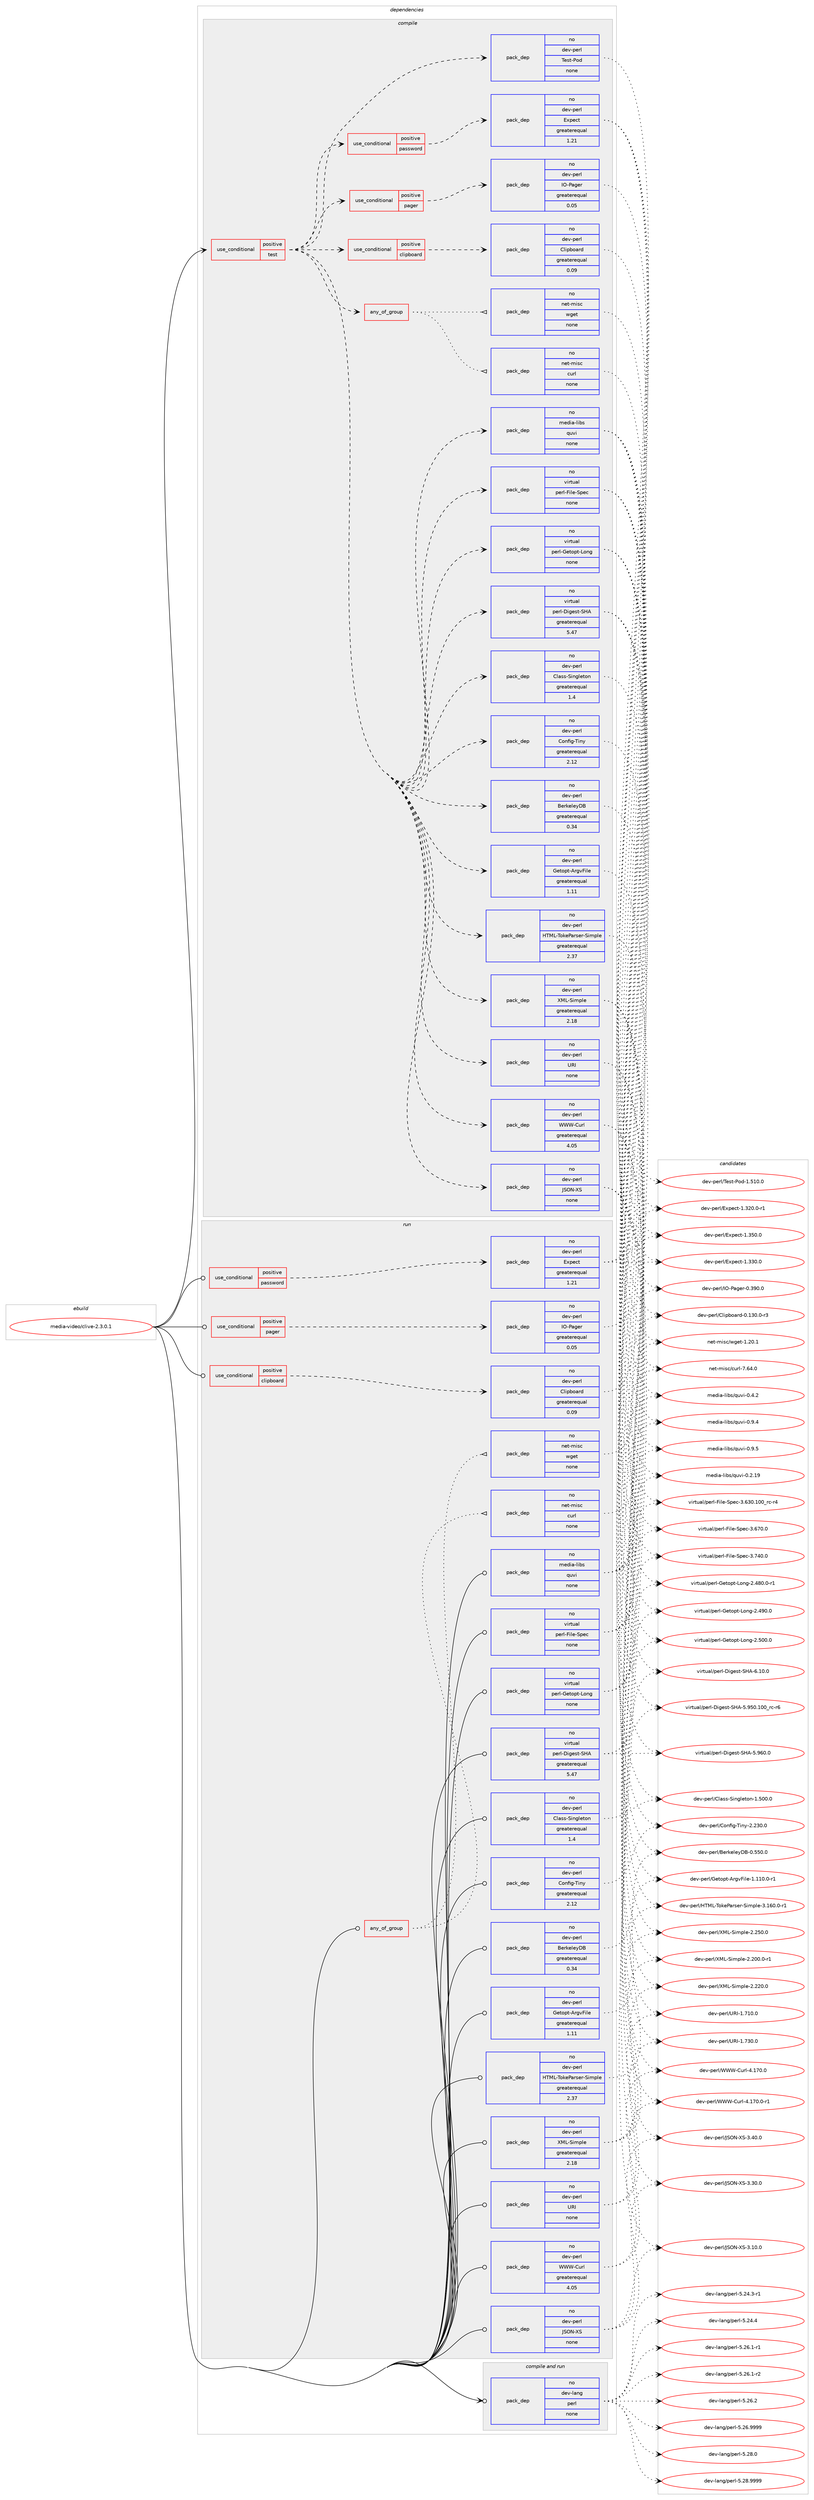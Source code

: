 digraph prolog {

# *************
# Graph options
# *************

newrank=true;
concentrate=true;
compound=true;
graph [rankdir=LR,fontname=Helvetica,fontsize=10,ranksep=1.5];#, ranksep=2.5, nodesep=0.2];
edge  [arrowhead=vee];
node  [fontname=Helvetica,fontsize=10];

# **********
# The ebuild
# **********

subgraph cluster_leftcol {
color=gray;
rank=same;
label=<<i>ebuild</i>>;
id [label="media-video/clive-2.3.0.1", color=red, width=4, href="../media-video/clive-2.3.0.1.svg"];
}

# ****************
# The dependencies
# ****************

subgraph cluster_midcol {
color=gray;
label=<<i>dependencies</i>>;
subgraph cluster_compile {
fillcolor="#eeeeee";
style=filled;
label=<<i>compile</i>>;
subgraph cond439427 {
dependency1635261 [label=<<TABLE BORDER="0" CELLBORDER="1" CELLSPACING="0" CELLPADDING="4"><TR><TD ROWSPAN="3" CELLPADDING="10">use_conditional</TD></TR><TR><TD>positive</TD></TR><TR><TD>test</TD></TR></TABLE>>, shape=none, color=red];
subgraph pack1169428 {
dependency1635262 [label=<<TABLE BORDER="0" CELLBORDER="1" CELLSPACING="0" CELLPADDING="4" WIDTH="220"><TR><TD ROWSPAN="6" CELLPADDING="30">pack_dep</TD></TR><TR><TD WIDTH="110">no</TD></TR><TR><TD>dev-perl</TD></TR><TR><TD>Test-Pod</TD></TR><TR><TD>none</TD></TR><TR><TD></TD></TR></TABLE>>, shape=none, color=blue];
}
dependency1635261:e -> dependency1635262:w [weight=20,style="dashed",arrowhead="vee"];
subgraph pack1169429 {
dependency1635263 [label=<<TABLE BORDER="0" CELLBORDER="1" CELLSPACING="0" CELLPADDING="4" WIDTH="220"><TR><TD ROWSPAN="6" CELLPADDING="30">pack_dep</TD></TR><TR><TD WIDTH="110">no</TD></TR><TR><TD>dev-perl</TD></TR><TR><TD>BerkeleyDB</TD></TR><TR><TD>greaterequal</TD></TR><TR><TD>0.34</TD></TR></TABLE>>, shape=none, color=blue];
}
dependency1635261:e -> dependency1635263:w [weight=20,style="dashed",arrowhead="vee"];
subgraph pack1169430 {
dependency1635264 [label=<<TABLE BORDER="0" CELLBORDER="1" CELLSPACING="0" CELLPADDING="4" WIDTH="220"><TR><TD ROWSPAN="6" CELLPADDING="30">pack_dep</TD></TR><TR><TD WIDTH="110">no</TD></TR><TR><TD>dev-perl</TD></TR><TR><TD>Config-Tiny</TD></TR><TR><TD>greaterequal</TD></TR><TR><TD>2.12</TD></TR></TABLE>>, shape=none, color=blue];
}
dependency1635261:e -> dependency1635264:w [weight=20,style="dashed",arrowhead="vee"];
subgraph pack1169431 {
dependency1635265 [label=<<TABLE BORDER="0" CELLBORDER="1" CELLSPACING="0" CELLPADDING="4" WIDTH="220"><TR><TD ROWSPAN="6" CELLPADDING="30">pack_dep</TD></TR><TR><TD WIDTH="110">no</TD></TR><TR><TD>virtual</TD></TR><TR><TD>perl-Digest-SHA</TD></TR><TR><TD>greaterequal</TD></TR><TR><TD>5.47</TD></TR></TABLE>>, shape=none, color=blue];
}
dependency1635261:e -> dependency1635265:w [weight=20,style="dashed",arrowhead="vee"];
subgraph pack1169432 {
dependency1635266 [label=<<TABLE BORDER="0" CELLBORDER="1" CELLSPACING="0" CELLPADDING="4" WIDTH="220"><TR><TD ROWSPAN="6" CELLPADDING="30">pack_dep</TD></TR><TR><TD WIDTH="110">no</TD></TR><TR><TD>dev-perl</TD></TR><TR><TD>HTML-TokeParser-Simple</TD></TR><TR><TD>greaterequal</TD></TR><TR><TD>2.37</TD></TR></TABLE>>, shape=none, color=blue];
}
dependency1635261:e -> dependency1635266:w [weight=20,style="dashed",arrowhead="vee"];
subgraph pack1169433 {
dependency1635267 [label=<<TABLE BORDER="0" CELLBORDER="1" CELLSPACING="0" CELLPADDING="4" WIDTH="220"><TR><TD ROWSPAN="6" CELLPADDING="30">pack_dep</TD></TR><TR><TD WIDTH="110">no</TD></TR><TR><TD>dev-perl</TD></TR><TR><TD>Class-Singleton</TD></TR><TR><TD>greaterequal</TD></TR><TR><TD>1.4</TD></TR></TABLE>>, shape=none, color=blue];
}
dependency1635261:e -> dependency1635267:w [weight=20,style="dashed",arrowhead="vee"];
subgraph pack1169434 {
dependency1635268 [label=<<TABLE BORDER="0" CELLBORDER="1" CELLSPACING="0" CELLPADDING="4" WIDTH="220"><TR><TD ROWSPAN="6" CELLPADDING="30">pack_dep</TD></TR><TR><TD WIDTH="110">no</TD></TR><TR><TD>dev-perl</TD></TR><TR><TD>WWW-Curl</TD></TR><TR><TD>greaterequal</TD></TR><TR><TD>4.05</TD></TR></TABLE>>, shape=none, color=blue];
}
dependency1635261:e -> dependency1635268:w [weight=20,style="dashed",arrowhead="vee"];
subgraph pack1169435 {
dependency1635269 [label=<<TABLE BORDER="0" CELLBORDER="1" CELLSPACING="0" CELLPADDING="4" WIDTH="220"><TR><TD ROWSPAN="6" CELLPADDING="30">pack_dep</TD></TR><TR><TD WIDTH="110">no</TD></TR><TR><TD>dev-perl</TD></TR><TR><TD>XML-Simple</TD></TR><TR><TD>greaterequal</TD></TR><TR><TD>2.18</TD></TR></TABLE>>, shape=none, color=blue];
}
dependency1635261:e -> dependency1635269:w [weight=20,style="dashed",arrowhead="vee"];
subgraph pack1169436 {
dependency1635270 [label=<<TABLE BORDER="0" CELLBORDER="1" CELLSPACING="0" CELLPADDING="4" WIDTH="220"><TR><TD ROWSPAN="6" CELLPADDING="30">pack_dep</TD></TR><TR><TD WIDTH="110">no</TD></TR><TR><TD>dev-perl</TD></TR><TR><TD>Getopt-ArgvFile</TD></TR><TR><TD>greaterequal</TD></TR><TR><TD>1.11</TD></TR></TABLE>>, shape=none, color=blue];
}
dependency1635261:e -> dependency1635270:w [weight=20,style="dashed",arrowhead="vee"];
subgraph pack1169437 {
dependency1635271 [label=<<TABLE BORDER="0" CELLBORDER="1" CELLSPACING="0" CELLPADDING="4" WIDTH="220"><TR><TD ROWSPAN="6" CELLPADDING="30">pack_dep</TD></TR><TR><TD WIDTH="110">no</TD></TR><TR><TD>dev-perl</TD></TR><TR><TD>JSON-XS</TD></TR><TR><TD>none</TD></TR><TR><TD></TD></TR></TABLE>>, shape=none, color=blue];
}
dependency1635261:e -> dependency1635271:w [weight=20,style="dashed",arrowhead="vee"];
subgraph pack1169438 {
dependency1635272 [label=<<TABLE BORDER="0" CELLBORDER="1" CELLSPACING="0" CELLPADDING="4" WIDTH="220"><TR><TD ROWSPAN="6" CELLPADDING="30">pack_dep</TD></TR><TR><TD WIDTH="110">no</TD></TR><TR><TD>dev-perl</TD></TR><TR><TD>URI</TD></TR><TR><TD>none</TD></TR><TR><TD></TD></TR></TABLE>>, shape=none, color=blue];
}
dependency1635261:e -> dependency1635272:w [weight=20,style="dashed",arrowhead="vee"];
subgraph pack1169439 {
dependency1635273 [label=<<TABLE BORDER="0" CELLBORDER="1" CELLSPACING="0" CELLPADDING="4" WIDTH="220"><TR><TD ROWSPAN="6" CELLPADDING="30">pack_dep</TD></TR><TR><TD WIDTH="110">no</TD></TR><TR><TD>virtual</TD></TR><TR><TD>perl-Getopt-Long</TD></TR><TR><TD>none</TD></TR><TR><TD></TD></TR></TABLE>>, shape=none, color=blue];
}
dependency1635261:e -> dependency1635273:w [weight=20,style="dashed",arrowhead="vee"];
subgraph pack1169440 {
dependency1635274 [label=<<TABLE BORDER="0" CELLBORDER="1" CELLSPACING="0" CELLPADDING="4" WIDTH="220"><TR><TD ROWSPAN="6" CELLPADDING="30">pack_dep</TD></TR><TR><TD WIDTH="110">no</TD></TR><TR><TD>virtual</TD></TR><TR><TD>perl-File-Spec</TD></TR><TR><TD>none</TD></TR><TR><TD></TD></TR></TABLE>>, shape=none, color=blue];
}
dependency1635261:e -> dependency1635274:w [weight=20,style="dashed",arrowhead="vee"];
subgraph cond439428 {
dependency1635275 [label=<<TABLE BORDER="0" CELLBORDER="1" CELLSPACING="0" CELLPADDING="4"><TR><TD ROWSPAN="3" CELLPADDING="10">use_conditional</TD></TR><TR><TD>positive</TD></TR><TR><TD>clipboard</TD></TR></TABLE>>, shape=none, color=red];
subgraph pack1169441 {
dependency1635276 [label=<<TABLE BORDER="0" CELLBORDER="1" CELLSPACING="0" CELLPADDING="4" WIDTH="220"><TR><TD ROWSPAN="6" CELLPADDING="30">pack_dep</TD></TR><TR><TD WIDTH="110">no</TD></TR><TR><TD>dev-perl</TD></TR><TR><TD>Clipboard</TD></TR><TR><TD>greaterequal</TD></TR><TR><TD>0.09</TD></TR></TABLE>>, shape=none, color=blue];
}
dependency1635275:e -> dependency1635276:w [weight=20,style="dashed",arrowhead="vee"];
}
dependency1635261:e -> dependency1635275:w [weight=20,style="dashed",arrowhead="vee"];
subgraph cond439429 {
dependency1635277 [label=<<TABLE BORDER="0" CELLBORDER="1" CELLSPACING="0" CELLPADDING="4"><TR><TD ROWSPAN="3" CELLPADDING="10">use_conditional</TD></TR><TR><TD>positive</TD></TR><TR><TD>pager</TD></TR></TABLE>>, shape=none, color=red];
subgraph pack1169442 {
dependency1635278 [label=<<TABLE BORDER="0" CELLBORDER="1" CELLSPACING="0" CELLPADDING="4" WIDTH="220"><TR><TD ROWSPAN="6" CELLPADDING="30">pack_dep</TD></TR><TR><TD WIDTH="110">no</TD></TR><TR><TD>dev-perl</TD></TR><TR><TD>IO-Pager</TD></TR><TR><TD>greaterequal</TD></TR><TR><TD>0.05</TD></TR></TABLE>>, shape=none, color=blue];
}
dependency1635277:e -> dependency1635278:w [weight=20,style="dashed",arrowhead="vee"];
}
dependency1635261:e -> dependency1635277:w [weight=20,style="dashed",arrowhead="vee"];
subgraph cond439430 {
dependency1635279 [label=<<TABLE BORDER="0" CELLBORDER="1" CELLSPACING="0" CELLPADDING="4"><TR><TD ROWSPAN="3" CELLPADDING="10">use_conditional</TD></TR><TR><TD>positive</TD></TR><TR><TD>password</TD></TR></TABLE>>, shape=none, color=red];
subgraph pack1169443 {
dependency1635280 [label=<<TABLE BORDER="0" CELLBORDER="1" CELLSPACING="0" CELLPADDING="4" WIDTH="220"><TR><TD ROWSPAN="6" CELLPADDING="30">pack_dep</TD></TR><TR><TD WIDTH="110">no</TD></TR><TR><TD>dev-perl</TD></TR><TR><TD>Expect</TD></TR><TR><TD>greaterequal</TD></TR><TR><TD>1.21</TD></TR></TABLE>>, shape=none, color=blue];
}
dependency1635279:e -> dependency1635280:w [weight=20,style="dashed",arrowhead="vee"];
}
dependency1635261:e -> dependency1635279:w [weight=20,style="dashed",arrowhead="vee"];
subgraph pack1169444 {
dependency1635281 [label=<<TABLE BORDER="0" CELLBORDER="1" CELLSPACING="0" CELLPADDING="4" WIDTH="220"><TR><TD ROWSPAN="6" CELLPADDING="30">pack_dep</TD></TR><TR><TD WIDTH="110">no</TD></TR><TR><TD>media-libs</TD></TR><TR><TD>quvi</TD></TR><TR><TD>none</TD></TR><TR><TD></TD></TR></TABLE>>, shape=none, color=blue];
}
dependency1635261:e -> dependency1635281:w [weight=20,style="dashed",arrowhead="vee"];
subgraph any25636 {
dependency1635282 [label=<<TABLE BORDER="0" CELLBORDER="1" CELLSPACING="0" CELLPADDING="4"><TR><TD CELLPADDING="10">any_of_group</TD></TR></TABLE>>, shape=none, color=red];subgraph pack1169445 {
dependency1635283 [label=<<TABLE BORDER="0" CELLBORDER="1" CELLSPACING="0" CELLPADDING="4" WIDTH="220"><TR><TD ROWSPAN="6" CELLPADDING="30">pack_dep</TD></TR><TR><TD WIDTH="110">no</TD></TR><TR><TD>net-misc</TD></TR><TR><TD>wget</TD></TR><TR><TD>none</TD></TR><TR><TD></TD></TR></TABLE>>, shape=none, color=blue];
}
dependency1635282:e -> dependency1635283:w [weight=20,style="dotted",arrowhead="oinv"];
subgraph pack1169446 {
dependency1635284 [label=<<TABLE BORDER="0" CELLBORDER="1" CELLSPACING="0" CELLPADDING="4" WIDTH="220"><TR><TD ROWSPAN="6" CELLPADDING="30">pack_dep</TD></TR><TR><TD WIDTH="110">no</TD></TR><TR><TD>net-misc</TD></TR><TR><TD>curl</TD></TR><TR><TD>none</TD></TR><TR><TD></TD></TR></TABLE>>, shape=none, color=blue];
}
dependency1635282:e -> dependency1635284:w [weight=20,style="dotted",arrowhead="oinv"];
}
dependency1635261:e -> dependency1635282:w [weight=20,style="dashed",arrowhead="vee"];
}
id:e -> dependency1635261:w [weight=20,style="solid",arrowhead="vee"];
}
subgraph cluster_compileandrun {
fillcolor="#eeeeee";
style=filled;
label=<<i>compile and run</i>>;
subgraph pack1169447 {
dependency1635285 [label=<<TABLE BORDER="0" CELLBORDER="1" CELLSPACING="0" CELLPADDING="4" WIDTH="220"><TR><TD ROWSPAN="6" CELLPADDING="30">pack_dep</TD></TR><TR><TD WIDTH="110">no</TD></TR><TR><TD>dev-lang</TD></TR><TR><TD>perl</TD></TR><TR><TD>none</TD></TR><TR><TD></TD></TR></TABLE>>, shape=none, color=blue];
}
id:e -> dependency1635285:w [weight=20,style="solid",arrowhead="odotvee"];
}
subgraph cluster_run {
fillcolor="#eeeeee";
style=filled;
label=<<i>run</i>>;
subgraph any25637 {
dependency1635286 [label=<<TABLE BORDER="0" CELLBORDER="1" CELLSPACING="0" CELLPADDING="4"><TR><TD CELLPADDING="10">any_of_group</TD></TR></TABLE>>, shape=none, color=red];subgraph pack1169448 {
dependency1635287 [label=<<TABLE BORDER="0" CELLBORDER="1" CELLSPACING="0" CELLPADDING="4" WIDTH="220"><TR><TD ROWSPAN="6" CELLPADDING="30">pack_dep</TD></TR><TR><TD WIDTH="110">no</TD></TR><TR><TD>net-misc</TD></TR><TR><TD>wget</TD></TR><TR><TD>none</TD></TR><TR><TD></TD></TR></TABLE>>, shape=none, color=blue];
}
dependency1635286:e -> dependency1635287:w [weight=20,style="dotted",arrowhead="oinv"];
subgraph pack1169449 {
dependency1635288 [label=<<TABLE BORDER="0" CELLBORDER="1" CELLSPACING="0" CELLPADDING="4" WIDTH="220"><TR><TD ROWSPAN="6" CELLPADDING="30">pack_dep</TD></TR><TR><TD WIDTH="110">no</TD></TR><TR><TD>net-misc</TD></TR><TR><TD>curl</TD></TR><TR><TD>none</TD></TR><TR><TD></TD></TR></TABLE>>, shape=none, color=blue];
}
dependency1635286:e -> dependency1635288:w [weight=20,style="dotted",arrowhead="oinv"];
}
id:e -> dependency1635286:w [weight=20,style="solid",arrowhead="odot"];
subgraph cond439431 {
dependency1635289 [label=<<TABLE BORDER="0" CELLBORDER="1" CELLSPACING="0" CELLPADDING="4"><TR><TD ROWSPAN="3" CELLPADDING="10">use_conditional</TD></TR><TR><TD>positive</TD></TR><TR><TD>clipboard</TD></TR></TABLE>>, shape=none, color=red];
subgraph pack1169450 {
dependency1635290 [label=<<TABLE BORDER="0" CELLBORDER="1" CELLSPACING="0" CELLPADDING="4" WIDTH="220"><TR><TD ROWSPAN="6" CELLPADDING="30">pack_dep</TD></TR><TR><TD WIDTH="110">no</TD></TR><TR><TD>dev-perl</TD></TR><TR><TD>Clipboard</TD></TR><TR><TD>greaterequal</TD></TR><TR><TD>0.09</TD></TR></TABLE>>, shape=none, color=blue];
}
dependency1635289:e -> dependency1635290:w [weight=20,style="dashed",arrowhead="vee"];
}
id:e -> dependency1635289:w [weight=20,style="solid",arrowhead="odot"];
subgraph cond439432 {
dependency1635291 [label=<<TABLE BORDER="0" CELLBORDER="1" CELLSPACING="0" CELLPADDING="4"><TR><TD ROWSPAN="3" CELLPADDING="10">use_conditional</TD></TR><TR><TD>positive</TD></TR><TR><TD>pager</TD></TR></TABLE>>, shape=none, color=red];
subgraph pack1169451 {
dependency1635292 [label=<<TABLE BORDER="0" CELLBORDER="1" CELLSPACING="0" CELLPADDING="4" WIDTH="220"><TR><TD ROWSPAN="6" CELLPADDING="30">pack_dep</TD></TR><TR><TD WIDTH="110">no</TD></TR><TR><TD>dev-perl</TD></TR><TR><TD>IO-Pager</TD></TR><TR><TD>greaterequal</TD></TR><TR><TD>0.05</TD></TR></TABLE>>, shape=none, color=blue];
}
dependency1635291:e -> dependency1635292:w [weight=20,style="dashed",arrowhead="vee"];
}
id:e -> dependency1635291:w [weight=20,style="solid",arrowhead="odot"];
subgraph cond439433 {
dependency1635293 [label=<<TABLE BORDER="0" CELLBORDER="1" CELLSPACING="0" CELLPADDING="4"><TR><TD ROWSPAN="3" CELLPADDING="10">use_conditional</TD></TR><TR><TD>positive</TD></TR><TR><TD>password</TD></TR></TABLE>>, shape=none, color=red];
subgraph pack1169452 {
dependency1635294 [label=<<TABLE BORDER="0" CELLBORDER="1" CELLSPACING="0" CELLPADDING="4" WIDTH="220"><TR><TD ROWSPAN="6" CELLPADDING="30">pack_dep</TD></TR><TR><TD WIDTH="110">no</TD></TR><TR><TD>dev-perl</TD></TR><TR><TD>Expect</TD></TR><TR><TD>greaterequal</TD></TR><TR><TD>1.21</TD></TR></TABLE>>, shape=none, color=blue];
}
dependency1635293:e -> dependency1635294:w [weight=20,style="dashed",arrowhead="vee"];
}
id:e -> dependency1635293:w [weight=20,style="solid",arrowhead="odot"];
subgraph pack1169453 {
dependency1635295 [label=<<TABLE BORDER="0" CELLBORDER="1" CELLSPACING="0" CELLPADDING="4" WIDTH="220"><TR><TD ROWSPAN="6" CELLPADDING="30">pack_dep</TD></TR><TR><TD WIDTH="110">no</TD></TR><TR><TD>dev-perl</TD></TR><TR><TD>BerkeleyDB</TD></TR><TR><TD>greaterequal</TD></TR><TR><TD>0.34</TD></TR></TABLE>>, shape=none, color=blue];
}
id:e -> dependency1635295:w [weight=20,style="solid",arrowhead="odot"];
subgraph pack1169454 {
dependency1635296 [label=<<TABLE BORDER="0" CELLBORDER="1" CELLSPACING="0" CELLPADDING="4" WIDTH="220"><TR><TD ROWSPAN="6" CELLPADDING="30">pack_dep</TD></TR><TR><TD WIDTH="110">no</TD></TR><TR><TD>dev-perl</TD></TR><TR><TD>Class-Singleton</TD></TR><TR><TD>greaterequal</TD></TR><TR><TD>1.4</TD></TR></TABLE>>, shape=none, color=blue];
}
id:e -> dependency1635296:w [weight=20,style="solid",arrowhead="odot"];
subgraph pack1169455 {
dependency1635297 [label=<<TABLE BORDER="0" CELLBORDER="1" CELLSPACING="0" CELLPADDING="4" WIDTH="220"><TR><TD ROWSPAN="6" CELLPADDING="30">pack_dep</TD></TR><TR><TD WIDTH="110">no</TD></TR><TR><TD>dev-perl</TD></TR><TR><TD>Config-Tiny</TD></TR><TR><TD>greaterequal</TD></TR><TR><TD>2.12</TD></TR></TABLE>>, shape=none, color=blue];
}
id:e -> dependency1635297:w [weight=20,style="solid",arrowhead="odot"];
subgraph pack1169456 {
dependency1635298 [label=<<TABLE BORDER="0" CELLBORDER="1" CELLSPACING="0" CELLPADDING="4" WIDTH="220"><TR><TD ROWSPAN="6" CELLPADDING="30">pack_dep</TD></TR><TR><TD WIDTH="110">no</TD></TR><TR><TD>dev-perl</TD></TR><TR><TD>Getopt-ArgvFile</TD></TR><TR><TD>greaterequal</TD></TR><TR><TD>1.11</TD></TR></TABLE>>, shape=none, color=blue];
}
id:e -> dependency1635298:w [weight=20,style="solid",arrowhead="odot"];
subgraph pack1169457 {
dependency1635299 [label=<<TABLE BORDER="0" CELLBORDER="1" CELLSPACING="0" CELLPADDING="4" WIDTH="220"><TR><TD ROWSPAN="6" CELLPADDING="30">pack_dep</TD></TR><TR><TD WIDTH="110">no</TD></TR><TR><TD>dev-perl</TD></TR><TR><TD>HTML-TokeParser-Simple</TD></TR><TR><TD>greaterequal</TD></TR><TR><TD>2.37</TD></TR></TABLE>>, shape=none, color=blue];
}
id:e -> dependency1635299:w [weight=20,style="solid",arrowhead="odot"];
subgraph pack1169458 {
dependency1635300 [label=<<TABLE BORDER="0" CELLBORDER="1" CELLSPACING="0" CELLPADDING="4" WIDTH="220"><TR><TD ROWSPAN="6" CELLPADDING="30">pack_dep</TD></TR><TR><TD WIDTH="110">no</TD></TR><TR><TD>dev-perl</TD></TR><TR><TD>JSON-XS</TD></TR><TR><TD>none</TD></TR><TR><TD></TD></TR></TABLE>>, shape=none, color=blue];
}
id:e -> dependency1635300:w [weight=20,style="solid",arrowhead="odot"];
subgraph pack1169459 {
dependency1635301 [label=<<TABLE BORDER="0" CELLBORDER="1" CELLSPACING="0" CELLPADDING="4" WIDTH="220"><TR><TD ROWSPAN="6" CELLPADDING="30">pack_dep</TD></TR><TR><TD WIDTH="110">no</TD></TR><TR><TD>dev-perl</TD></TR><TR><TD>URI</TD></TR><TR><TD>none</TD></TR><TR><TD></TD></TR></TABLE>>, shape=none, color=blue];
}
id:e -> dependency1635301:w [weight=20,style="solid",arrowhead="odot"];
subgraph pack1169460 {
dependency1635302 [label=<<TABLE BORDER="0" CELLBORDER="1" CELLSPACING="0" CELLPADDING="4" WIDTH="220"><TR><TD ROWSPAN="6" CELLPADDING="30">pack_dep</TD></TR><TR><TD WIDTH="110">no</TD></TR><TR><TD>dev-perl</TD></TR><TR><TD>WWW-Curl</TD></TR><TR><TD>greaterequal</TD></TR><TR><TD>4.05</TD></TR></TABLE>>, shape=none, color=blue];
}
id:e -> dependency1635302:w [weight=20,style="solid",arrowhead="odot"];
subgraph pack1169461 {
dependency1635303 [label=<<TABLE BORDER="0" CELLBORDER="1" CELLSPACING="0" CELLPADDING="4" WIDTH="220"><TR><TD ROWSPAN="6" CELLPADDING="30">pack_dep</TD></TR><TR><TD WIDTH="110">no</TD></TR><TR><TD>dev-perl</TD></TR><TR><TD>XML-Simple</TD></TR><TR><TD>greaterequal</TD></TR><TR><TD>2.18</TD></TR></TABLE>>, shape=none, color=blue];
}
id:e -> dependency1635303:w [weight=20,style="solid",arrowhead="odot"];
subgraph pack1169462 {
dependency1635304 [label=<<TABLE BORDER="0" CELLBORDER="1" CELLSPACING="0" CELLPADDING="4" WIDTH="220"><TR><TD ROWSPAN="6" CELLPADDING="30">pack_dep</TD></TR><TR><TD WIDTH="110">no</TD></TR><TR><TD>media-libs</TD></TR><TR><TD>quvi</TD></TR><TR><TD>none</TD></TR><TR><TD></TD></TR></TABLE>>, shape=none, color=blue];
}
id:e -> dependency1635304:w [weight=20,style="solid",arrowhead="odot"];
subgraph pack1169463 {
dependency1635305 [label=<<TABLE BORDER="0" CELLBORDER="1" CELLSPACING="0" CELLPADDING="4" WIDTH="220"><TR><TD ROWSPAN="6" CELLPADDING="30">pack_dep</TD></TR><TR><TD WIDTH="110">no</TD></TR><TR><TD>virtual</TD></TR><TR><TD>perl-Digest-SHA</TD></TR><TR><TD>greaterequal</TD></TR><TR><TD>5.47</TD></TR></TABLE>>, shape=none, color=blue];
}
id:e -> dependency1635305:w [weight=20,style="solid",arrowhead="odot"];
subgraph pack1169464 {
dependency1635306 [label=<<TABLE BORDER="0" CELLBORDER="1" CELLSPACING="0" CELLPADDING="4" WIDTH="220"><TR><TD ROWSPAN="6" CELLPADDING="30">pack_dep</TD></TR><TR><TD WIDTH="110">no</TD></TR><TR><TD>virtual</TD></TR><TR><TD>perl-File-Spec</TD></TR><TR><TD>none</TD></TR><TR><TD></TD></TR></TABLE>>, shape=none, color=blue];
}
id:e -> dependency1635306:w [weight=20,style="solid",arrowhead="odot"];
subgraph pack1169465 {
dependency1635307 [label=<<TABLE BORDER="0" CELLBORDER="1" CELLSPACING="0" CELLPADDING="4" WIDTH="220"><TR><TD ROWSPAN="6" CELLPADDING="30">pack_dep</TD></TR><TR><TD WIDTH="110">no</TD></TR><TR><TD>virtual</TD></TR><TR><TD>perl-Getopt-Long</TD></TR><TR><TD>none</TD></TR><TR><TD></TD></TR></TABLE>>, shape=none, color=blue];
}
id:e -> dependency1635307:w [weight=20,style="solid",arrowhead="odot"];
}
}

# **************
# The candidates
# **************

subgraph cluster_choices {
rank=same;
color=gray;
label=<<i>candidates</i>>;

subgraph choice1169428 {
color=black;
nodesep=1;
choice10010111845112101114108478410111511645801111004549465349484648 [label="dev-perl/Test-Pod-1.510.0", color=red, width=4,href="../dev-perl/Test-Pod-1.510.0.svg"];
dependency1635262:e -> choice10010111845112101114108478410111511645801111004549465349484648:w [style=dotted,weight="100"];
}
subgraph choice1169429 {
color=black;
nodesep=1;
choice10010111845112101114108476610111410710110810112168664548465353484648 [label="dev-perl/BerkeleyDB-0.550.0", color=red, width=4,href="../dev-perl/BerkeleyDB-0.550.0.svg"];
dependency1635263:e -> choice10010111845112101114108476610111410710110810112168664548465353484648:w [style=dotted,weight="100"];
}
subgraph choice1169430 {
color=black;
nodesep=1;
choice10010111845112101114108476711111010210510345841051101214550465051484648 [label="dev-perl/Config-Tiny-2.230.0", color=red, width=4,href="../dev-perl/Config-Tiny-2.230.0.svg"];
dependency1635264:e -> choice10010111845112101114108476711111010210510345841051101214550465051484648:w [style=dotted,weight="100"];
}
subgraph choice1169431 {
color=black;
nodesep=1;
choice11810511411611797108471121011141084568105103101115116458372654553465753484649484895114994511454 [label="virtual/perl-Digest-SHA-5.950.100_rc-r6", color=red, width=4,href="../virtual/perl-Digest-SHA-5.950.100_rc-r6.svg"];
choice11810511411611797108471121011141084568105103101115116458372654553465754484648 [label="virtual/perl-Digest-SHA-5.960.0", color=red, width=4,href="../virtual/perl-Digest-SHA-5.960.0.svg"];
choice118105114116117971084711210111410845681051031011151164583726545544649484648 [label="virtual/perl-Digest-SHA-6.10.0", color=red, width=4,href="../virtual/perl-Digest-SHA-6.10.0.svg"];
dependency1635265:e -> choice11810511411611797108471121011141084568105103101115116458372654553465753484649484895114994511454:w [style=dotted,weight="100"];
dependency1635265:e -> choice11810511411611797108471121011141084568105103101115116458372654553465754484648:w [style=dotted,weight="100"];
dependency1635265:e -> choice118105114116117971084711210111410845681051031011151164583726545544649484648:w [style=dotted,weight="100"];
}
subgraph choice1169432 {
color=black;
nodesep=1;
choice10010111845112101114108477284777645841111071018097114115101114458310510911210810145514649544846484511449 [label="dev-perl/HTML-TokeParser-Simple-3.160.0-r1", color=red, width=4,href="../dev-perl/HTML-TokeParser-Simple-3.160.0-r1.svg"];
dependency1635266:e -> choice10010111845112101114108477284777645841111071018097114115101114458310510911210810145514649544846484511449:w [style=dotted,weight="100"];
}
subgraph choice1169433 {
color=black;
nodesep=1;
choice1001011184511210111410847671089711511545831051101031081011161111104549465348484648 [label="dev-perl/Class-Singleton-1.500.0", color=red, width=4,href="../dev-perl/Class-Singleton-1.500.0.svg"];
dependency1635267:e -> choice1001011184511210111410847671089711511545831051101031081011161111104549465348484648:w [style=dotted,weight="100"];
}
subgraph choice1169434 {
color=black;
nodesep=1;
choice100101118451121011141084787878745671171141084552464955484648 [label="dev-perl/WWW-Curl-4.170.0", color=red, width=4,href="../dev-perl/WWW-Curl-4.170.0.svg"];
choice1001011184511210111410847878787456711711410845524649554846484511449 [label="dev-perl/WWW-Curl-4.170.0-r1", color=red, width=4,href="../dev-perl/WWW-Curl-4.170.0-r1.svg"];
dependency1635268:e -> choice100101118451121011141084787878745671171141084552464955484648:w [style=dotted,weight="100"];
dependency1635268:e -> choice1001011184511210111410847878787456711711410845524649554846484511449:w [style=dotted,weight="100"];
}
subgraph choice1169435 {
color=black;
nodesep=1;
choice1001011184511210111410847887776458310510911210810145504650484846484511449 [label="dev-perl/XML-Simple-2.200.0-r1", color=red, width=4,href="../dev-perl/XML-Simple-2.200.0-r1.svg"];
choice100101118451121011141084788777645831051091121081014550465050484648 [label="dev-perl/XML-Simple-2.220.0", color=red, width=4,href="../dev-perl/XML-Simple-2.220.0.svg"];
choice100101118451121011141084788777645831051091121081014550465053484648 [label="dev-perl/XML-Simple-2.250.0", color=red, width=4,href="../dev-perl/XML-Simple-2.250.0.svg"];
dependency1635269:e -> choice1001011184511210111410847887776458310510911210810145504650484846484511449:w [style=dotted,weight="100"];
dependency1635269:e -> choice100101118451121011141084788777645831051091121081014550465050484648:w [style=dotted,weight="100"];
dependency1635269:e -> choice100101118451121011141084788777645831051091121081014550465053484648:w [style=dotted,weight="100"];
}
subgraph choice1169436 {
color=black;
nodesep=1;
choice10010111845112101114108477110111611111211645651141031187010510810145494649494846484511449 [label="dev-perl/Getopt-ArgvFile-1.110.0-r1", color=red, width=4,href="../dev-perl/Getopt-ArgvFile-1.110.0-r1.svg"];
dependency1635270:e -> choice10010111845112101114108477110111611111211645651141031187010510810145494649494846484511449:w [style=dotted,weight="100"];
}
subgraph choice1169437 {
color=black;
nodesep=1;
choice10010111845112101114108477483797845888345514649484648 [label="dev-perl/JSON-XS-3.10.0", color=red, width=4,href="../dev-perl/JSON-XS-3.10.0.svg"];
choice10010111845112101114108477483797845888345514651484648 [label="dev-perl/JSON-XS-3.30.0", color=red, width=4,href="../dev-perl/JSON-XS-3.30.0.svg"];
choice10010111845112101114108477483797845888345514652484648 [label="dev-perl/JSON-XS-3.40.0", color=red, width=4,href="../dev-perl/JSON-XS-3.40.0.svg"];
dependency1635271:e -> choice10010111845112101114108477483797845888345514649484648:w [style=dotted,weight="100"];
dependency1635271:e -> choice10010111845112101114108477483797845888345514651484648:w [style=dotted,weight="100"];
dependency1635271:e -> choice10010111845112101114108477483797845888345514652484648:w [style=dotted,weight="100"];
}
subgraph choice1169438 {
color=black;
nodesep=1;
choice10010111845112101114108478582734549465549484648 [label="dev-perl/URI-1.710.0", color=red, width=4,href="../dev-perl/URI-1.710.0.svg"];
choice10010111845112101114108478582734549465551484648 [label="dev-perl/URI-1.730.0", color=red, width=4,href="../dev-perl/URI-1.730.0.svg"];
dependency1635272:e -> choice10010111845112101114108478582734549465549484648:w [style=dotted,weight="100"];
dependency1635272:e -> choice10010111845112101114108478582734549465551484648:w [style=dotted,weight="100"];
}
subgraph choice1169439 {
color=black;
nodesep=1;
choice11810511411611797108471121011141084571101116111112116457611111010345504652564846484511449 [label="virtual/perl-Getopt-Long-2.480.0-r1", color=red, width=4,href="../virtual/perl-Getopt-Long-2.480.0-r1.svg"];
choice1181051141161179710847112101114108457110111611111211645761111101034550465257484648 [label="virtual/perl-Getopt-Long-2.490.0", color=red, width=4,href="../virtual/perl-Getopt-Long-2.490.0.svg"];
choice1181051141161179710847112101114108457110111611111211645761111101034550465348484648 [label="virtual/perl-Getopt-Long-2.500.0", color=red, width=4,href="../virtual/perl-Getopt-Long-2.500.0.svg"];
dependency1635273:e -> choice11810511411611797108471121011141084571101116111112116457611111010345504652564846484511449:w [style=dotted,weight="100"];
dependency1635273:e -> choice1181051141161179710847112101114108457110111611111211645761111101034550465257484648:w [style=dotted,weight="100"];
dependency1635273:e -> choice1181051141161179710847112101114108457110111611111211645761111101034550465348484648:w [style=dotted,weight="100"];
}
subgraph choice1169440 {
color=black;
nodesep=1;
choice118105114116117971084711210111410845701051081014583112101994551465451484649484895114994511452 [label="virtual/perl-File-Spec-3.630.100_rc-r4", color=red, width=4,href="../virtual/perl-File-Spec-3.630.100_rc-r4.svg"];
choice118105114116117971084711210111410845701051081014583112101994551465455484648 [label="virtual/perl-File-Spec-3.670.0", color=red, width=4,href="../virtual/perl-File-Spec-3.670.0.svg"];
choice118105114116117971084711210111410845701051081014583112101994551465552484648 [label="virtual/perl-File-Spec-3.740.0", color=red, width=4,href="../virtual/perl-File-Spec-3.740.0.svg"];
dependency1635274:e -> choice118105114116117971084711210111410845701051081014583112101994551465451484649484895114994511452:w [style=dotted,weight="100"];
dependency1635274:e -> choice118105114116117971084711210111410845701051081014583112101994551465455484648:w [style=dotted,weight="100"];
dependency1635274:e -> choice118105114116117971084711210111410845701051081014583112101994551465552484648:w [style=dotted,weight="100"];
}
subgraph choice1169441 {
color=black;
nodesep=1;
choice100101118451121011141084767108105112981119711410045484649514846484511451 [label="dev-perl/Clipboard-0.130.0-r3", color=red, width=4,href="../dev-perl/Clipboard-0.130.0-r3.svg"];
dependency1635276:e -> choice100101118451121011141084767108105112981119711410045484649514846484511451:w [style=dotted,weight="100"];
}
subgraph choice1169442 {
color=black;
nodesep=1;
choice100101118451121011141084773794580971031011144548465157484648 [label="dev-perl/IO-Pager-0.390.0", color=red, width=4,href="../dev-perl/IO-Pager-0.390.0.svg"];
dependency1635278:e -> choice100101118451121011141084773794580971031011144548465157484648:w [style=dotted,weight="100"];
}
subgraph choice1169443 {
color=black;
nodesep=1;
choice1001011184511210111410847691201121019911645494651504846484511449 [label="dev-perl/Expect-1.320.0-r1", color=red, width=4,href="../dev-perl/Expect-1.320.0-r1.svg"];
choice100101118451121011141084769120112101991164549465151484648 [label="dev-perl/Expect-1.330.0", color=red, width=4,href="../dev-perl/Expect-1.330.0.svg"];
choice100101118451121011141084769120112101991164549465153484648 [label="dev-perl/Expect-1.350.0", color=red, width=4,href="../dev-perl/Expect-1.350.0.svg"];
dependency1635280:e -> choice1001011184511210111410847691201121019911645494651504846484511449:w [style=dotted,weight="100"];
dependency1635280:e -> choice100101118451121011141084769120112101991164549465151484648:w [style=dotted,weight="100"];
dependency1635280:e -> choice100101118451121011141084769120112101991164549465153484648:w [style=dotted,weight="100"];
}
subgraph choice1169444 {
color=black;
nodesep=1;
choice1091011001059745108105981154711311711810545484650464957 [label="media-libs/quvi-0.2.19", color=red, width=4,href="../media-libs/quvi-0.2.19.svg"];
choice10910110010597451081059811547113117118105454846524650 [label="media-libs/quvi-0.4.2", color=red, width=4,href="../media-libs/quvi-0.4.2.svg"];
choice10910110010597451081059811547113117118105454846574652 [label="media-libs/quvi-0.9.4", color=red, width=4,href="../media-libs/quvi-0.9.4.svg"];
choice10910110010597451081059811547113117118105454846574653 [label="media-libs/quvi-0.9.5", color=red, width=4,href="../media-libs/quvi-0.9.5.svg"];
dependency1635281:e -> choice1091011001059745108105981154711311711810545484650464957:w [style=dotted,weight="100"];
dependency1635281:e -> choice10910110010597451081059811547113117118105454846524650:w [style=dotted,weight="100"];
dependency1635281:e -> choice10910110010597451081059811547113117118105454846574652:w [style=dotted,weight="100"];
dependency1635281:e -> choice10910110010597451081059811547113117118105454846574653:w [style=dotted,weight="100"];
}
subgraph choice1169445 {
color=black;
nodesep=1;
choice11010111645109105115994711910310111645494650484649 [label="net-misc/wget-1.20.1", color=red, width=4,href="../net-misc/wget-1.20.1.svg"];
dependency1635283:e -> choice11010111645109105115994711910310111645494650484649:w [style=dotted,weight="100"];
}
subgraph choice1169446 {
color=black;
nodesep=1;
choice1101011164510910511599479911711410845554654524648 [label="net-misc/curl-7.64.0", color=red, width=4,href="../net-misc/curl-7.64.0.svg"];
dependency1635284:e -> choice1101011164510910511599479911711410845554654524648:w [style=dotted,weight="100"];
}
subgraph choice1169447 {
color=black;
nodesep=1;
choice100101118451089711010347112101114108455346505246514511449 [label="dev-lang/perl-5.24.3-r1", color=red, width=4,href="../dev-lang/perl-5.24.3-r1.svg"];
choice10010111845108971101034711210111410845534650524652 [label="dev-lang/perl-5.24.4", color=red, width=4,href="../dev-lang/perl-5.24.4.svg"];
choice100101118451089711010347112101114108455346505446494511449 [label="dev-lang/perl-5.26.1-r1", color=red, width=4,href="../dev-lang/perl-5.26.1-r1.svg"];
choice100101118451089711010347112101114108455346505446494511450 [label="dev-lang/perl-5.26.1-r2", color=red, width=4,href="../dev-lang/perl-5.26.1-r2.svg"];
choice10010111845108971101034711210111410845534650544650 [label="dev-lang/perl-5.26.2", color=red, width=4,href="../dev-lang/perl-5.26.2.svg"];
choice10010111845108971101034711210111410845534650544657575757 [label="dev-lang/perl-5.26.9999", color=red, width=4,href="../dev-lang/perl-5.26.9999.svg"];
choice10010111845108971101034711210111410845534650564648 [label="dev-lang/perl-5.28.0", color=red, width=4,href="../dev-lang/perl-5.28.0.svg"];
choice10010111845108971101034711210111410845534650564657575757 [label="dev-lang/perl-5.28.9999", color=red, width=4,href="../dev-lang/perl-5.28.9999.svg"];
dependency1635285:e -> choice100101118451089711010347112101114108455346505246514511449:w [style=dotted,weight="100"];
dependency1635285:e -> choice10010111845108971101034711210111410845534650524652:w [style=dotted,weight="100"];
dependency1635285:e -> choice100101118451089711010347112101114108455346505446494511449:w [style=dotted,weight="100"];
dependency1635285:e -> choice100101118451089711010347112101114108455346505446494511450:w [style=dotted,weight="100"];
dependency1635285:e -> choice10010111845108971101034711210111410845534650544650:w [style=dotted,weight="100"];
dependency1635285:e -> choice10010111845108971101034711210111410845534650544657575757:w [style=dotted,weight="100"];
dependency1635285:e -> choice10010111845108971101034711210111410845534650564648:w [style=dotted,weight="100"];
dependency1635285:e -> choice10010111845108971101034711210111410845534650564657575757:w [style=dotted,weight="100"];
}
subgraph choice1169448 {
color=black;
nodesep=1;
choice11010111645109105115994711910310111645494650484649 [label="net-misc/wget-1.20.1", color=red, width=4,href="../net-misc/wget-1.20.1.svg"];
dependency1635287:e -> choice11010111645109105115994711910310111645494650484649:w [style=dotted,weight="100"];
}
subgraph choice1169449 {
color=black;
nodesep=1;
choice1101011164510910511599479911711410845554654524648 [label="net-misc/curl-7.64.0", color=red, width=4,href="../net-misc/curl-7.64.0.svg"];
dependency1635288:e -> choice1101011164510910511599479911711410845554654524648:w [style=dotted,weight="100"];
}
subgraph choice1169450 {
color=black;
nodesep=1;
choice100101118451121011141084767108105112981119711410045484649514846484511451 [label="dev-perl/Clipboard-0.130.0-r3", color=red, width=4,href="../dev-perl/Clipboard-0.130.0-r3.svg"];
dependency1635290:e -> choice100101118451121011141084767108105112981119711410045484649514846484511451:w [style=dotted,weight="100"];
}
subgraph choice1169451 {
color=black;
nodesep=1;
choice100101118451121011141084773794580971031011144548465157484648 [label="dev-perl/IO-Pager-0.390.0", color=red, width=4,href="../dev-perl/IO-Pager-0.390.0.svg"];
dependency1635292:e -> choice100101118451121011141084773794580971031011144548465157484648:w [style=dotted,weight="100"];
}
subgraph choice1169452 {
color=black;
nodesep=1;
choice1001011184511210111410847691201121019911645494651504846484511449 [label="dev-perl/Expect-1.320.0-r1", color=red, width=4,href="../dev-perl/Expect-1.320.0-r1.svg"];
choice100101118451121011141084769120112101991164549465151484648 [label="dev-perl/Expect-1.330.0", color=red, width=4,href="../dev-perl/Expect-1.330.0.svg"];
choice100101118451121011141084769120112101991164549465153484648 [label="dev-perl/Expect-1.350.0", color=red, width=4,href="../dev-perl/Expect-1.350.0.svg"];
dependency1635294:e -> choice1001011184511210111410847691201121019911645494651504846484511449:w [style=dotted,weight="100"];
dependency1635294:e -> choice100101118451121011141084769120112101991164549465151484648:w [style=dotted,weight="100"];
dependency1635294:e -> choice100101118451121011141084769120112101991164549465153484648:w [style=dotted,weight="100"];
}
subgraph choice1169453 {
color=black;
nodesep=1;
choice10010111845112101114108476610111410710110810112168664548465353484648 [label="dev-perl/BerkeleyDB-0.550.0", color=red, width=4,href="../dev-perl/BerkeleyDB-0.550.0.svg"];
dependency1635295:e -> choice10010111845112101114108476610111410710110810112168664548465353484648:w [style=dotted,weight="100"];
}
subgraph choice1169454 {
color=black;
nodesep=1;
choice1001011184511210111410847671089711511545831051101031081011161111104549465348484648 [label="dev-perl/Class-Singleton-1.500.0", color=red, width=4,href="../dev-perl/Class-Singleton-1.500.0.svg"];
dependency1635296:e -> choice1001011184511210111410847671089711511545831051101031081011161111104549465348484648:w [style=dotted,weight="100"];
}
subgraph choice1169455 {
color=black;
nodesep=1;
choice10010111845112101114108476711111010210510345841051101214550465051484648 [label="dev-perl/Config-Tiny-2.230.0", color=red, width=4,href="../dev-perl/Config-Tiny-2.230.0.svg"];
dependency1635297:e -> choice10010111845112101114108476711111010210510345841051101214550465051484648:w [style=dotted,weight="100"];
}
subgraph choice1169456 {
color=black;
nodesep=1;
choice10010111845112101114108477110111611111211645651141031187010510810145494649494846484511449 [label="dev-perl/Getopt-ArgvFile-1.110.0-r1", color=red, width=4,href="../dev-perl/Getopt-ArgvFile-1.110.0-r1.svg"];
dependency1635298:e -> choice10010111845112101114108477110111611111211645651141031187010510810145494649494846484511449:w [style=dotted,weight="100"];
}
subgraph choice1169457 {
color=black;
nodesep=1;
choice10010111845112101114108477284777645841111071018097114115101114458310510911210810145514649544846484511449 [label="dev-perl/HTML-TokeParser-Simple-3.160.0-r1", color=red, width=4,href="../dev-perl/HTML-TokeParser-Simple-3.160.0-r1.svg"];
dependency1635299:e -> choice10010111845112101114108477284777645841111071018097114115101114458310510911210810145514649544846484511449:w [style=dotted,weight="100"];
}
subgraph choice1169458 {
color=black;
nodesep=1;
choice10010111845112101114108477483797845888345514649484648 [label="dev-perl/JSON-XS-3.10.0", color=red, width=4,href="../dev-perl/JSON-XS-3.10.0.svg"];
choice10010111845112101114108477483797845888345514651484648 [label="dev-perl/JSON-XS-3.30.0", color=red, width=4,href="../dev-perl/JSON-XS-3.30.0.svg"];
choice10010111845112101114108477483797845888345514652484648 [label="dev-perl/JSON-XS-3.40.0", color=red, width=4,href="../dev-perl/JSON-XS-3.40.0.svg"];
dependency1635300:e -> choice10010111845112101114108477483797845888345514649484648:w [style=dotted,weight="100"];
dependency1635300:e -> choice10010111845112101114108477483797845888345514651484648:w [style=dotted,weight="100"];
dependency1635300:e -> choice10010111845112101114108477483797845888345514652484648:w [style=dotted,weight="100"];
}
subgraph choice1169459 {
color=black;
nodesep=1;
choice10010111845112101114108478582734549465549484648 [label="dev-perl/URI-1.710.0", color=red, width=4,href="../dev-perl/URI-1.710.0.svg"];
choice10010111845112101114108478582734549465551484648 [label="dev-perl/URI-1.730.0", color=red, width=4,href="../dev-perl/URI-1.730.0.svg"];
dependency1635301:e -> choice10010111845112101114108478582734549465549484648:w [style=dotted,weight="100"];
dependency1635301:e -> choice10010111845112101114108478582734549465551484648:w [style=dotted,weight="100"];
}
subgraph choice1169460 {
color=black;
nodesep=1;
choice100101118451121011141084787878745671171141084552464955484648 [label="dev-perl/WWW-Curl-4.170.0", color=red, width=4,href="../dev-perl/WWW-Curl-4.170.0.svg"];
choice1001011184511210111410847878787456711711410845524649554846484511449 [label="dev-perl/WWW-Curl-4.170.0-r1", color=red, width=4,href="../dev-perl/WWW-Curl-4.170.0-r1.svg"];
dependency1635302:e -> choice100101118451121011141084787878745671171141084552464955484648:w [style=dotted,weight="100"];
dependency1635302:e -> choice1001011184511210111410847878787456711711410845524649554846484511449:w [style=dotted,weight="100"];
}
subgraph choice1169461 {
color=black;
nodesep=1;
choice1001011184511210111410847887776458310510911210810145504650484846484511449 [label="dev-perl/XML-Simple-2.200.0-r1", color=red, width=4,href="../dev-perl/XML-Simple-2.200.0-r1.svg"];
choice100101118451121011141084788777645831051091121081014550465050484648 [label="dev-perl/XML-Simple-2.220.0", color=red, width=4,href="../dev-perl/XML-Simple-2.220.0.svg"];
choice100101118451121011141084788777645831051091121081014550465053484648 [label="dev-perl/XML-Simple-2.250.0", color=red, width=4,href="../dev-perl/XML-Simple-2.250.0.svg"];
dependency1635303:e -> choice1001011184511210111410847887776458310510911210810145504650484846484511449:w [style=dotted,weight="100"];
dependency1635303:e -> choice100101118451121011141084788777645831051091121081014550465050484648:w [style=dotted,weight="100"];
dependency1635303:e -> choice100101118451121011141084788777645831051091121081014550465053484648:w [style=dotted,weight="100"];
}
subgraph choice1169462 {
color=black;
nodesep=1;
choice1091011001059745108105981154711311711810545484650464957 [label="media-libs/quvi-0.2.19", color=red, width=4,href="../media-libs/quvi-0.2.19.svg"];
choice10910110010597451081059811547113117118105454846524650 [label="media-libs/quvi-0.4.2", color=red, width=4,href="../media-libs/quvi-0.4.2.svg"];
choice10910110010597451081059811547113117118105454846574652 [label="media-libs/quvi-0.9.4", color=red, width=4,href="../media-libs/quvi-0.9.4.svg"];
choice10910110010597451081059811547113117118105454846574653 [label="media-libs/quvi-0.9.5", color=red, width=4,href="../media-libs/quvi-0.9.5.svg"];
dependency1635304:e -> choice1091011001059745108105981154711311711810545484650464957:w [style=dotted,weight="100"];
dependency1635304:e -> choice10910110010597451081059811547113117118105454846524650:w [style=dotted,weight="100"];
dependency1635304:e -> choice10910110010597451081059811547113117118105454846574652:w [style=dotted,weight="100"];
dependency1635304:e -> choice10910110010597451081059811547113117118105454846574653:w [style=dotted,weight="100"];
}
subgraph choice1169463 {
color=black;
nodesep=1;
choice11810511411611797108471121011141084568105103101115116458372654553465753484649484895114994511454 [label="virtual/perl-Digest-SHA-5.950.100_rc-r6", color=red, width=4,href="../virtual/perl-Digest-SHA-5.950.100_rc-r6.svg"];
choice11810511411611797108471121011141084568105103101115116458372654553465754484648 [label="virtual/perl-Digest-SHA-5.960.0", color=red, width=4,href="../virtual/perl-Digest-SHA-5.960.0.svg"];
choice118105114116117971084711210111410845681051031011151164583726545544649484648 [label="virtual/perl-Digest-SHA-6.10.0", color=red, width=4,href="../virtual/perl-Digest-SHA-6.10.0.svg"];
dependency1635305:e -> choice11810511411611797108471121011141084568105103101115116458372654553465753484649484895114994511454:w [style=dotted,weight="100"];
dependency1635305:e -> choice11810511411611797108471121011141084568105103101115116458372654553465754484648:w [style=dotted,weight="100"];
dependency1635305:e -> choice118105114116117971084711210111410845681051031011151164583726545544649484648:w [style=dotted,weight="100"];
}
subgraph choice1169464 {
color=black;
nodesep=1;
choice118105114116117971084711210111410845701051081014583112101994551465451484649484895114994511452 [label="virtual/perl-File-Spec-3.630.100_rc-r4", color=red, width=4,href="../virtual/perl-File-Spec-3.630.100_rc-r4.svg"];
choice118105114116117971084711210111410845701051081014583112101994551465455484648 [label="virtual/perl-File-Spec-3.670.0", color=red, width=4,href="../virtual/perl-File-Spec-3.670.0.svg"];
choice118105114116117971084711210111410845701051081014583112101994551465552484648 [label="virtual/perl-File-Spec-3.740.0", color=red, width=4,href="../virtual/perl-File-Spec-3.740.0.svg"];
dependency1635306:e -> choice118105114116117971084711210111410845701051081014583112101994551465451484649484895114994511452:w [style=dotted,weight="100"];
dependency1635306:e -> choice118105114116117971084711210111410845701051081014583112101994551465455484648:w [style=dotted,weight="100"];
dependency1635306:e -> choice118105114116117971084711210111410845701051081014583112101994551465552484648:w [style=dotted,weight="100"];
}
subgraph choice1169465 {
color=black;
nodesep=1;
choice11810511411611797108471121011141084571101116111112116457611111010345504652564846484511449 [label="virtual/perl-Getopt-Long-2.480.0-r1", color=red, width=4,href="../virtual/perl-Getopt-Long-2.480.0-r1.svg"];
choice1181051141161179710847112101114108457110111611111211645761111101034550465257484648 [label="virtual/perl-Getopt-Long-2.490.0", color=red, width=4,href="../virtual/perl-Getopt-Long-2.490.0.svg"];
choice1181051141161179710847112101114108457110111611111211645761111101034550465348484648 [label="virtual/perl-Getopt-Long-2.500.0", color=red, width=4,href="../virtual/perl-Getopt-Long-2.500.0.svg"];
dependency1635307:e -> choice11810511411611797108471121011141084571101116111112116457611111010345504652564846484511449:w [style=dotted,weight="100"];
dependency1635307:e -> choice1181051141161179710847112101114108457110111611111211645761111101034550465257484648:w [style=dotted,weight="100"];
dependency1635307:e -> choice1181051141161179710847112101114108457110111611111211645761111101034550465348484648:w [style=dotted,weight="100"];
}
}

}
